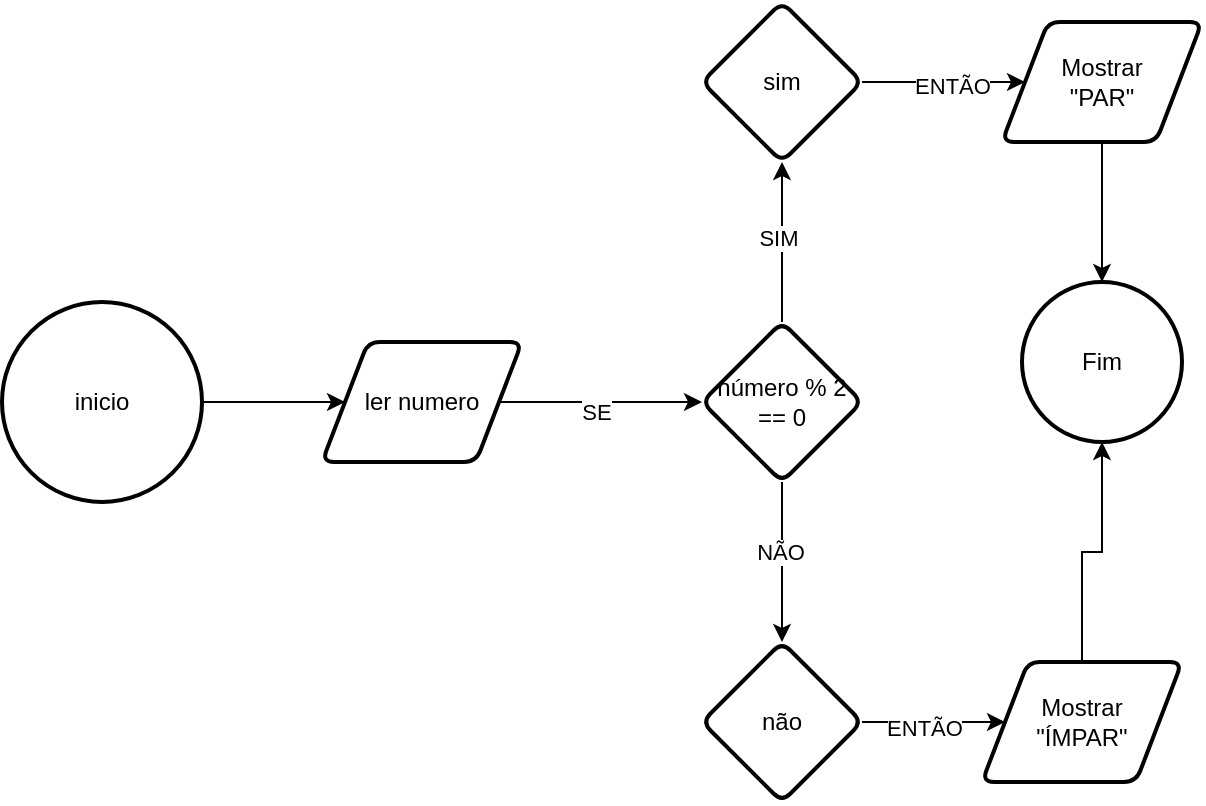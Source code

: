 <mxfile version="25.0.1">
  <diagram name="Página-1" id="3Bydx89r-6OEqzIW4eKO">
    <mxGraphModel dx="872" dy="469" grid="1" gridSize="10" guides="1" tooltips="1" connect="1" arrows="1" fold="1" page="1" pageScale="1" pageWidth="827" pageHeight="1169" math="0" shadow="0">
      <root>
        <mxCell id="0" />
        <mxCell id="1" parent="0" />
        <mxCell id="sleSHWVy6FLh6MpH3Owg-17" value="" style="edgeStyle=orthogonalEdgeStyle;rounded=0;orthogonalLoop=1;jettySize=auto;html=1;" edge="1" parent="1" source="sleSHWVy6FLh6MpH3Owg-9" target="sleSHWVy6FLh6MpH3Owg-10">
          <mxGeometry relative="1" as="geometry" />
        </mxCell>
        <mxCell id="sleSHWVy6FLh6MpH3Owg-9" value="inicio" style="strokeWidth=2;html=1;shape=mxgraph.flowchart.start_2;whiteSpace=wrap;" vertex="1" parent="1">
          <mxGeometry x="50" y="170" width="100" height="100" as="geometry" />
        </mxCell>
        <mxCell id="sleSHWVy6FLh6MpH3Owg-12" value="" style="edgeStyle=orthogonalEdgeStyle;rounded=0;orthogonalLoop=1;jettySize=auto;html=1;" edge="1" parent="1" source="sleSHWVy6FLh6MpH3Owg-10" target="sleSHWVy6FLh6MpH3Owg-11">
          <mxGeometry relative="1" as="geometry" />
        </mxCell>
        <mxCell id="sleSHWVy6FLh6MpH3Owg-27" value="SE" style="edgeLabel;html=1;align=center;verticalAlign=middle;resizable=0;points=[];" vertex="1" connectable="0" parent="sleSHWVy6FLh6MpH3Owg-12">
          <mxGeometry x="-0.044" y="-5" relative="1" as="geometry">
            <mxPoint as="offset" />
          </mxGeometry>
        </mxCell>
        <mxCell id="sleSHWVy6FLh6MpH3Owg-10" value="ler numero" style="shape=parallelogram;html=1;strokeWidth=2;perimeter=parallelogramPerimeter;whiteSpace=wrap;rounded=1;arcSize=12;size=0.23;" vertex="1" parent="1">
          <mxGeometry x="210" y="190" width="100" height="60" as="geometry" />
        </mxCell>
        <mxCell id="sleSHWVy6FLh6MpH3Owg-14" value="" style="edgeStyle=orthogonalEdgeStyle;rounded=0;orthogonalLoop=1;jettySize=auto;html=1;" edge="1" parent="1" source="sleSHWVy6FLh6MpH3Owg-11" target="sleSHWVy6FLh6MpH3Owg-13">
          <mxGeometry relative="1" as="geometry" />
        </mxCell>
        <mxCell id="sleSHWVy6FLh6MpH3Owg-25" value="SIM" style="edgeLabel;html=1;align=center;verticalAlign=middle;resizable=0;points=[];" vertex="1" connectable="0" parent="sleSHWVy6FLh6MpH3Owg-14">
          <mxGeometry x="0.05" y="2" relative="1" as="geometry">
            <mxPoint as="offset" />
          </mxGeometry>
        </mxCell>
        <mxCell id="sleSHWVy6FLh6MpH3Owg-19" value="" style="edgeStyle=orthogonalEdgeStyle;rounded=0;orthogonalLoop=1;jettySize=auto;html=1;" edge="1" parent="1" source="sleSHWVy6FLh6MpH3Owg-11" target="sleSHWVy6FLh6MpH3Owg-18">
          <mxGeometry relative="1" as="geometry" />
        </mxCell>
        <mxCell id="sleSHWVy6FLh6MpH3Owg-26" value="NÃO" style="edgeLabel;html=1;align=center;verticalAlign=middle;resizable=0;points=[];" vertex="1" connectable="0" parent="sleSHWVy6FLh6MpH3Owg-19">
          <mxGeometry x="-0.125" y="-1" relative="1" as="geometry">
            <mxPoint as="offset" />
          </mxGeometry>
        </mxCell>
        <mxCell id="sleSHWVy6FLh6MpH3Owg-11" value="número % 2 == 0" style="rhombus;whiteSpace=wrap;html=1;strokeWidth=2;rounded=1;arcSize=12;" vertex="1" parent="1">
          <mxGeometry x="400" y="180" width="80" height="80" as="geometry" />
        </mxCell>
        <mxCell id="sleSHWVy6FLh6MpH3Owg-16" value="" style="edgeStyle=orthogonalEdgeStyle;rounded=0;orthogonalLoop=1;jettySize=auto;html=1;" edge="1" parent="1" source="sleSHWVy6FLh6MpH3Owg-13" target="sleSHWVy6FLh6MpH3Owg-15">
          <mxGeometry relative="1" as="geometry" />
        </mxCell>
        <mxCell id="sleSHWVy6FLh6MpH3Owg-28" value="ENTÃO" style="edgeLabel;html=1;align=center;verticalAlign=middle;resizable=0;points=[];" vertex="1" connectable="0" parent="sleSHWVy6FLh6MpH3Owg-16">
          <mxGeometry x="0.104" y="-2" relative="1" as="geometry">
            <mxPoint as="offset" />
          </mxGeometry>
        </mxCell>
        <mxCell id="sleSHWVy6FLh6MpH3Owg-13" value="sim" style="rhombus;whiteSpace=wrap;html=1;strokeWidth=2;rounded=1;arcSize=12;" vertex="1" parent="1">
          <mxGeometry x="400" y="20" width="80" height="80" as="geometry" />
        </mxCell>
        <mxCell id="sleSHWVy6FLh6MpH3Owg-23" value="" style="edgeStyle=orthogonalEdgeStyle;rounded=0;orthogonalLoop=1;jettySize=auto;html=1;" edge="1" parent="1" source="sleSHWVy6FLh6MpH3Owg-15" target="sleSHWVy6FLh6MpH3Owg-22">
          <mxGeometry relative="1" as="geometry" />
        </mxCell>
        <mxCell id="sleSHWVy6FLh6MpH3Owg-15" value="Mostrar&lt;div&gt;&quot;PAR&quot;&lt;/div&gt;" style="shape=parallelogram;html=1;strokeWidth=2;perimeter=parallelogramPerimeter;whiteSpace=wrap;rounded=1;arcSize=12;size=0.23;" vertex="1" parent="1">
          <mxGeometry x="550" y="30" width="100" height="60" as="geometry" />
        </mxCell>
        <mxCell id="sleSHWVy6FLh6MpH3Owg-21" value="" style="edgeStyle=orthogonalEdgeStyle;rounded=0;orthogonalLoop=1;jettySize=auto;html=1;" edge="1" parent="1" source="sleSHWVy6FLh6MpH3Owg-18" target="sleSHWVy6FLh6MpH3Owg-20">
          <mxGeometry relative="1" as="geometry" />
        </mxCell>
        <mxCell id="sleSHWVy6FLh6MpH3Owg-29" value="ENTÃO" style="edgeLabel;html=1;align=center;verticalAlign=middle;resizable=0;points=[];" vertex="1" connectable="0" parent="sleSHWVy6FLh6MpH3Owg-21">
          <mxGeometry x="-0.133" y="-3" relative="1" as="geometry">
            <mxPoint as="offset" />
          </mxGeometry>
        </mxCell>
        <mxCell id="sleSHWVy6FLh6MpH3Owg-18" value="não" style="rhombus;whiteSpace=wrap;html=1;strokeWidth=2;rounded=1;arcSize=12;" vertex="1" parent="1">
          <mxGeometry x="400" y="340" width="80" height="80" as="geometry" />
        </mxCell>
        <mxCell id="sleSHWVy6FLh6MpH3Owg-24" value="" style="edgeStyle=orthogonalEdgeStyle;rounded=0;orthogonalLoop=1;jettySize=auto;html=1;" edge="1" parent="1" source="sleSHWVy6FLh6MpH3Owg-20" target="sleSHWVy6FLh6MpH3Owg-22">
          <mxGeometry relative="1" as="geometry" />
        </mxCell>
        <mxCell id="sleSHWVy6FLh6MpH3Owg-20" value="Mostrar&lt;div&gt;&quot;ÍMPAR&quot;&lt;/div&gt;" style="shape=parallelogram;html=1;strokeWidth=2;perimeter=parallelogramPerimeter;whiteSpace=wrap;rounded=1;arcSize=12;size=0.23;" vertex="1" parent="1">
          <mxGeometry x="540" y="350" width="100" height="60" as="geometry" />
        </mxCell>
        <mxCell id="sleSHWVy6FLh6MpH3Owg-22" value="Fim" style="ellipse;whiteSpace=wrap;html=1;strokeWidth=2;rounded=1;arcSize=12;" vertex="1" parent="1">
          <mxGeometry x="560" y="160" width="80" height="80" as="geometry" />
        </mxCell>
      </root>
    </mxGraphModel>
  </diagram>
</mxfile>
